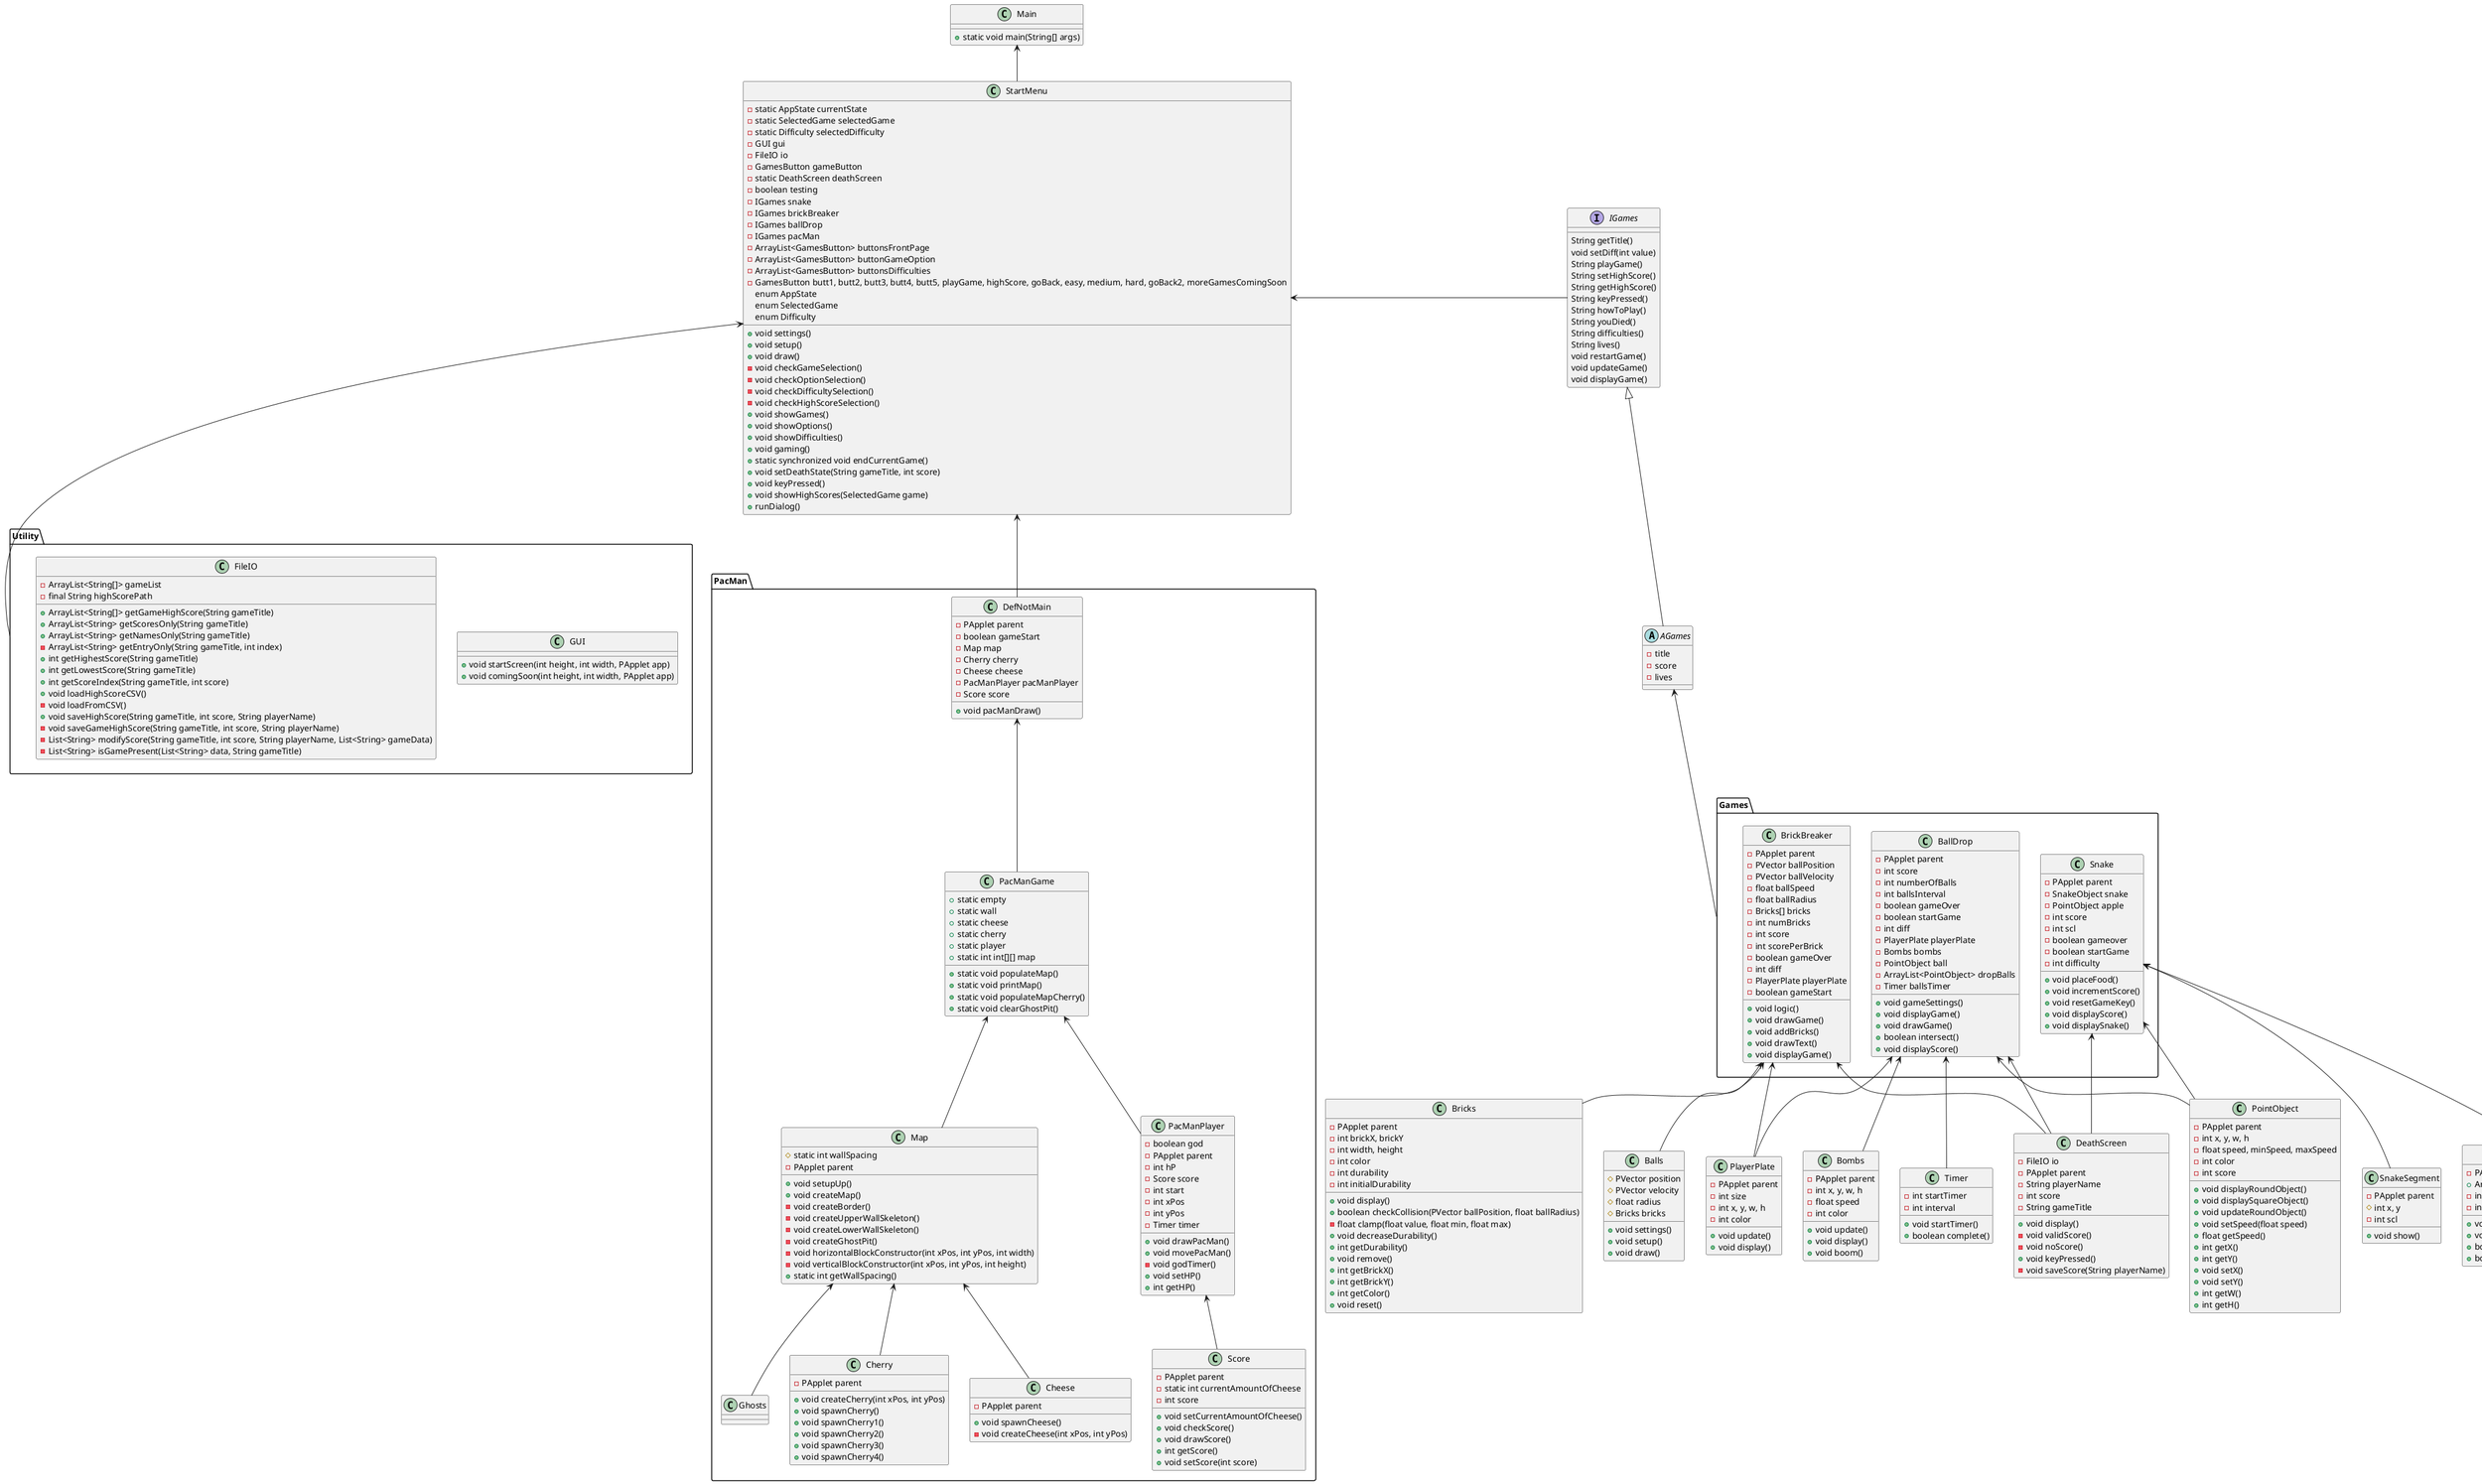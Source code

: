 @startuml
'https://plantuml.com/class-diagram

class Main{
+ static void main(String[] args)
}
class StartMenu{
- static AppState currentState
- static SelectedGame selectedGame
- static Difficulty selectedDifficulty
- GUI gui
- FileIO io
- GamesButton gameButton
- static DeathScreen deathScreen
- boolean testing
- IGames snake
- IGames brickBreaker
- IGames ballDrop
- IGames pacMan
- ArrayList<GamesButton> buttonsFrontPage
- ArrayList<GamesButton> buttonGameOption
- ArrayList<GamesButton> buttonsDifficulties
- GamesButton butt1, butt2, butt3, butt4, butt5, playGame, highScore, goBack, easy, medium, hard, goBack2, moreGamesComingSoon
enum AppState
enum SelectedGame
enum Difficulty
+ void settings()
+ void setup()
+ void draw()
- void checkGameSelection()
- void checkOptionSelection()
- void checkDifficultySelection()
- void checkHighScoreSelection()
+ void showGames()
+ void showOptions()
+ void showDifficulties()
+ void gaming()
+ static synchronized void endCurrentGame()
+ void setDeathState(String gameTitle, int score)
+ void keyPressed()
+ void showHighScores(SelectedGame game)
+ runDialog()
}

interface IGames{
String getTitle()
void setDiff(int value)
String playGame()
String setHighScore()
String getHighScore()
String keyPressed()
String howToPlay()
String youDied()
String difficulties()
String lives()
void restartGame()
void updateGame()
void displayGame()
}

abstract class AGames{
- title
- score
- lives
}

package Games <<Folder>> {

class BrickBreaker{
- PApplet parent
- PVector ballPosition
- PVector ballVelocity
- float ballSpeed
- float ballRadius
- Bricks[] bricks
- int numBricks
- int score
- int scorePerBrick
- boolean gameOver
- int diff
- PlayerPlate playerPlate
- boolean gameStart
+ void logic()
+ void drawGame()
+ void addBricks()
+ void drawText()
+ void displayGame()
}

class BallDrop{
- PApplet parent
- int score
- int numberOfBalls
- int ballsInterval
- boolean gameOver
- boolean startGame
- int diff
- PlayerPlate playerPlate
- Bombs bombs
- PointObject ball
- ArrayList<PointObject> dropBalls
- Timer ballsTimer
+ void gameSettings()
+ void displayGame()
+ void drawGame()
+ boolean intersect()
+ void displayScore()
}

class Snake{
- PApplet parent
- SnakeObject snake
- PointObject apple
- int score
- int scl
- boolean gameover
- boolean startGame
- int difficulty
+ void placeFood()
+ void incrementScore()
+ void resetGameKey()
+ void displayScore()
+ void displaySnake()
}
}

package Utility <<Folder>> {
class GUI{
+ void startScreen(int height, int width, PApplet app)
+ void comingSoon(int height, int width, PApplet app)
}

class FileIO{
- ArrayList<String[]> gameList
- final String highScorePath
+ ArrayList<String[]> getGameHighScore(String gameTitle)
+ ArrayList<String> getScoresOnly(String gameTitle)
+ ArrayList<String> getNamesOnly(String gameTitle)
- ArrayList<String> getEntryOnly(String gameTitle, int index)
+ int getHighestScore(String gameTitle)
+ int getLowestScore(String gameTitle)
+ int getScoreIndex(String gameTitle, int score)
+ void loadHighScoreCSV()
- void loadFromCSV()
+ void saveHighScore(String gameTitle, int score, String playerName)
- void saveGameHighScore(String gameTitle, int score, String playerName)
- List<String> modifyScore(String gameTitle, int score, String playerName, List<String> gameData)
- List<String> isGamePresent(List<String> data, String gameTitle)

}
}

class Balls{
# PVector position
# PVector velocity
# float radius
# Bricks bricks
+ void settings()
+ void setup()
+ void draw()
}

class Bombs{
- PApplet parent
- int x, y, w, h
- float speed
- int color
+ void update()
+ void display()
+ void boom()
}

class Timer{
- int startTimer
- int interval
+ void startTimer()
+ boolean complete()
}

class PlayerPlate{
- PApplet parent
- int size
- int x, y, w, h
- int color
+ void update()
+ void display()
}

class SnakeObject{
- PApplet parent
+ ArrayList<SnakeSegment> body
- int xDir, yDir
- int scl

+ void setDirection()
+ void update()
+ boolean eat(int foodX, int foodY)
+ boolean checkSelfCollision(int headX, int headY, ArrayList<SnakeSegment> body)
}

class SnakeSegment{
- PApplet parent
# int x, y
- int scl
+ void show()
}

class DeathScreen{
- FileIO io
- PApplet parent
- String playerName
- int score
- String gameTitle
+ void display()
- void validScore()
- void noScore()
+ void keyPressed()
- void saveScore(String playerName)
}

class PointObject{
'Apples, cheese and cherries for Snake and PacMan
- PApplet parent
- int x, y, w, h
- float speed, minSpeed, maxSpeed
- int color
- int score

+ void displayRoundObject()
+ void displaySquareObject()
+ void updateRoundObject()
+ void setSpeed(float speed)
+ float getSpeed()
+ int getX()
+ int getY()
+ void setX()
+ void setY()
+ int getW()
+ int getH()
}

class Bricks{
- PApplet parent
- int brickX, brickY
- int width, height
- int color
- int durability
- int initialDurability

+ void display()
+ boolean checkCollision(PVector ballPosition, float ballRadius)
- float clamp(float value, float min, float max)
+ void decreaseDurability()
+ int getDurability()
+ void remove()
+ int getBrickX()
+ int getBrickY()
+ int getColor()
+ void reset()
}
package PacMan <<Folder>> {
class DefNotMain{
- PApplet parent
- boolean gameStart
- Map map
- Cherry cherry
- Cheese cheese
- PacManPlayer pacManPlayer
- Score score
+ void pacManDraw()
}
class PacManPlayer{
- boolean god
- PApplet parent
- int hP
- Score score
- int start
- int xPos
- int yPos
- Timer timer

+ void drawPacMan()
+ void movePacMan()
- void godTimer()
+ void setHP()
+ int getHP()
}

class Ghosts{
}

class PacManGame{
+ static empty
+ static wall
+ static cheese
+ static cherry
+ static player
+ static int int[][] map

+ static void populateMap()
+ static void printMap()
+ static void populateMapCherry()
+ static void clearGhostPit()
}

class Map{
# static int wallSpacing
- PApplet parent
+ void setupUp()
+ void createMap()
- void createBorder()
- void createUpperWallSkeleton()
- void createLowerWallSkeleton()
- void createGhostPit()
- void horizontalBlockConstructor(int xPos, int yPos, int width)
- void verticalBlockConstructor(int xPos, int yPos, int height)
+ static int getWallSpacing()
}

class Score{
- PApplet parent
- static int currentAmountOfCheese
- int score
+ void setCurrentAmountOfCheese()
+ void checkScore()
+ void drawScore()
+ int getScore()
+ void setScore(int score)
}


class Cherry{
- PApplet parent
+ void createCherry(int xPos, int yPos)
+ void spawnCherry()
+ void spawnCherry1()
+ void spawnCherry2()
+ void spawnCherry3()
+ void spawnCherry4()
}

class Cheese{
- PApplet parent
+ void spawnCheese()
- void createCheese(int xPos, int yPos)
}
}
Main <-- StartMenu
StartMenu <- IGames

IGames <|-- AGames

AGames <-- Games
'AGames <|-- Snake
'AGames <|-- BrickBreaker
'AGames <|-- BallDrop
'AGames <|-- PacMan

StartMenu <-- Utility
'startMenu <-- GUI
'startMenu <-- TextUI
'startMenu <-- FileIO

BrickBreaker <-- Bricks
BrickBreaker <-- PlayerPlate
BrickBreaker <-- Balls
BrickBreaker <-- DeathScreen

BallDrop <-- PlayerPlate
BallDrop <-- PointObject
BallDrop <-- Bombs
BallDrop <-- Timer
BallDrop <-- DeathScreen

Snake <-- SnakeObject
Snake <-- PointObject
Snake <-- SnakeSegment
Snake <-- DeathScreen

StartMenu <-- DefNotMain
DefNotMain <-- PacManGame
PacManGame <-- PacManPlayer
PacManGame <-- Map
Map <-- Cheese
Map <-- Cherry
Map <-- Ghosts
PacManPlayer <-- Score

@enduml